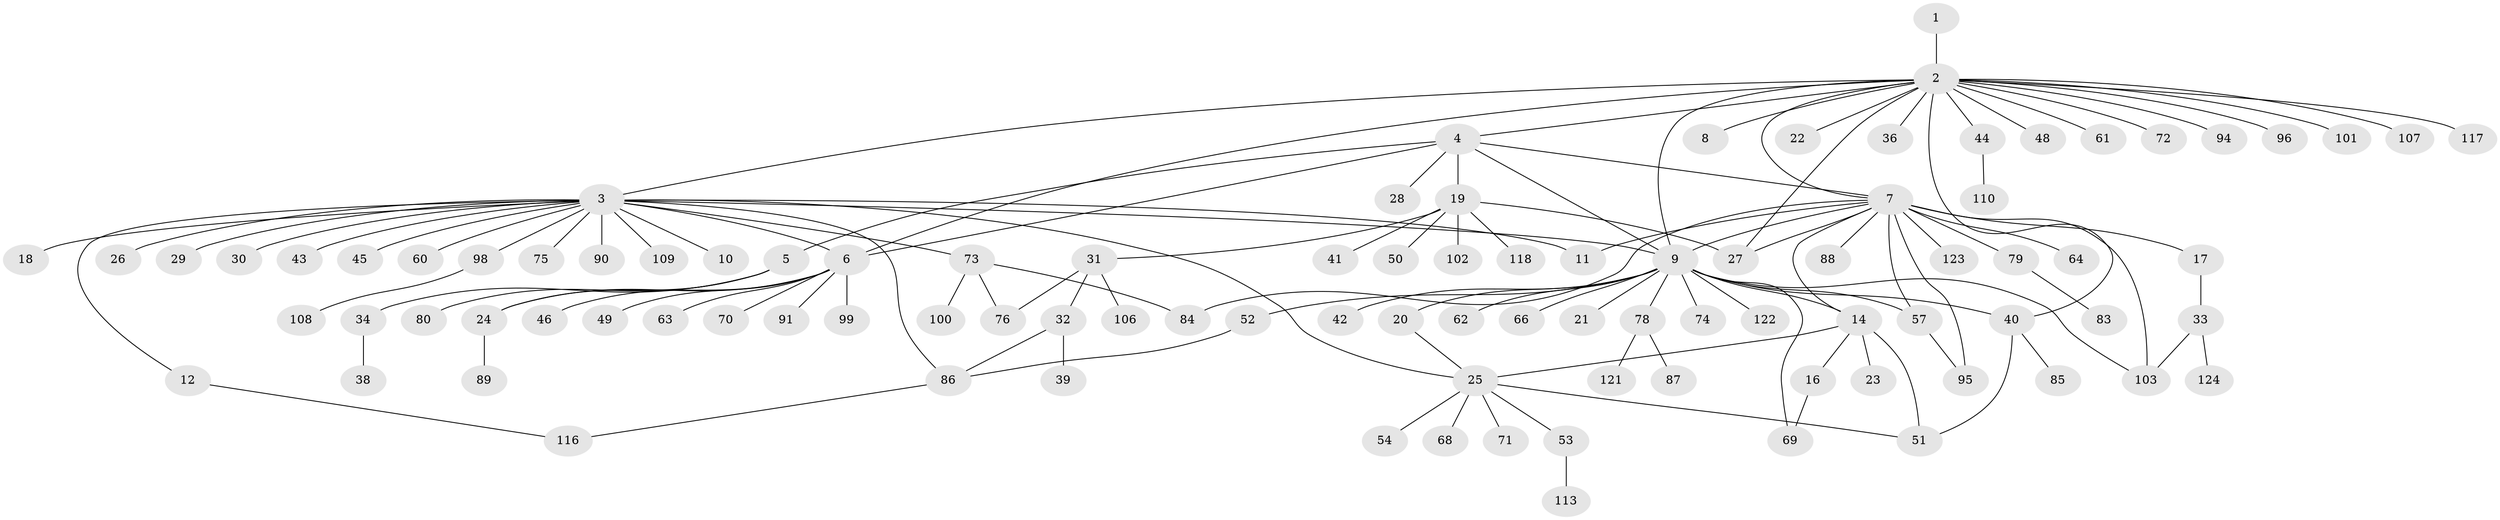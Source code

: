 // Generated by graph-tools (version 1.1) at 2025/51/02/27/25 19:51:55]
// undirected, 99 vertices, 124 edges
graph export_dot {
graph [start="1"]
  node [color=gray90,style=filled];
  1;
  2 [super="+35"];
  3 [super="+56"];
  4 [super="+104"];
  5 [super="+111"];
  6 [super="+82"];
  7 [super="+13"];
  8;
  9 [super="+15"];
  10 [super="+67"];
  11;
  12;
  14 [super="+77"];
  16 [super="+58"];
  17;
  18;
  19 [super="+93"];
  20;
  21;
  22;
  23;
  24 [super="+55"];
  25 [super="+37"];
  26;
  27 [super="+47"];
  28;
  29;
  30;
  31 [super="+112"];
  32 [super="+59"];
  33 [super="+81"];
  34;
  36;
  38;
  39;
  40 [super="+65"];
  41;
  42;
  43;
  44;
  45;
  46;
  48;
  49;
  50;
  51 [super="+115"];
  52;
  53;
  54;
  57 [super="+97"];
  60;
  61;
  62;
  63;
  64;
  66;
  68;
  69;
  70;
  71;
  72;
  73;
  74;
  75;
  76 [super="+92"];
  78;
  79;
  80;
  83;
  84;
  85;
  86 [super="+105"];
  87;
  88;
  89;
  90;
  91;
  94;
  95;
  96;
  98 [super="+119"];
  99;
  100 [super="+114"];
  101;
  102;
  103;
  106;
  107;
  108;
  109;
  110;
  113 [super="+120"];
  116;
  117;
  118;
  121;
  122;
  123;
  124;
  1 -- 2;
  2 -- 3;
  2 -- 4;
  2 -- 6;
  2 -- 8;
  2 -- 22;
  2 -- 27;
  2 -- 36;
  2 -- 40;
  2 -- 44;
  2 -- 61;
  2 -- 72;
  2 -- 96;
  2 -- 101;
  2 -- 107;
  2 -- 117;
  2 -- 48;
  2 -- 94;
  2 -- 9;
  2 -- 7;
  3 -- 6;
  3 -- 9;
  3 -- 10 [weight=2];
  3 -- 11;
  3 -- 12;
  3 -- 18;
  3 -- 25;
  3 -- 26;
  3 -- 29;
  3 -- 30;
  3 -- 43;
  3 -- 45;
  3 -- 60;
  3 -- 75;
  3 -- 86;
  3 -- 90;
  3 -- 98;
  3 -- 109;
  3 -- 73;
  4 -- 5;
  4 -- 6;
  4 -- 7;
  4 -- 9;
  4 -- 19;
  4 -- 28;
  5 -- 34;
  5 -- 80;
  5 -- 24;
  6 -- 24;
  6 -- 46;
  6 -- 49;
  6 -- 63;
  6 -- 70;
  6 -- 91;
  6 -- 99;
  7 -- 9;
  7 -- 11;
  7 -- 14;
  7 -- 17 [weight=2];
  7 -- 57;
  7 -- 64;
  7 -- 79;
  7 -- 84;
  7 -- 95;
  7 -- 103;
  7 -- 88;
  7 -- 27;
  7 -- 123;
  9 -- 20;
  9 -- 21;
  9 -- 42;
  9 -- 52;
  9 -- 57;
  9 -- 62;
  9 -- 66;
  9 -- 74;
  9 -- 78;
  9 -- 103;
  9 -- 122;
  9 -- 40;
  9 -- 69;
  9 -- 14;
  12 -- 116;
  14 -- 16;
  14 -- 23;
  14 -- 51;
  14 -- 25;
  16 -- 69;
  17 -- 33;
  19 -- 27;
  19 -- 31;
  19 -- 41;
  19 -- 50;
  19 -- 102;
  19 -- 118;
  20 -- 25;
  24 -- 89;
  25 -- 53;
  25 -- 54;
  25 -- 68;
  25 -- 51;
  25 -- 71;
  31 -- 32;
  31 -- 106;
  31 -- 76;
  32 -- 39;
  32 -- 86;
  33 -- 103;
  33 -- 124;
  34 -- 38;
  40 -- 51;
  40 -- 85;
  44 -- 110;
  52 -- 86;
  53 -- 113;
  57 -- 95;
  73 -- 76;
  73 -- 84;
  73 -- 100;
  78 -- 87;
  78 -- 121;
  79 -- 83;
  86 -- 116;
  98 -- 108;
}
